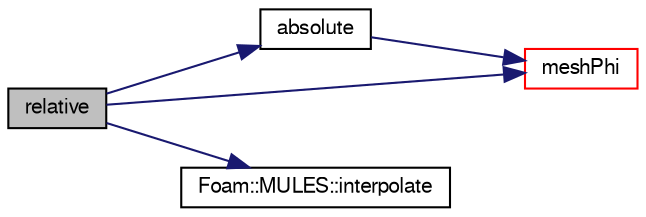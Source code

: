 digraph "relative"
{
  bgcolor="transparent";
  edge [fontname="FreeSans",fontsize="10",labelfontname="FreeSans",labelfontsize="10"];
  node [fontname="FreeSans",fontsize="10",shape=record];
  rankdir="LR";
  Node17548 [label="relative",height=0.2,width=0.4,color="black", fillcolor="grey75", style="filled", fontcolor="black"];
  Node17548 -> Node17549 [color="midnightblue",fontsize="10",style="solid",fontname="FreeSans"];
  Node17549 [label="absolute",height=0.2,width=0.4,color="black",URL="$a21134.html#ad0e401d18e49e4db619881bf6671d8bf",tooltip="Return the given relative flux in absolute form. "];
  Node17549 -> Node17550 [color="midnightblue",fontsize="10",style="solid",fontname="FreeSans"];
  Node17550 [label="meshPhi",height=0.2,width=0.4,color="red",URL="$a21134.html#a4de91c07f95262e698d486b45f6c2fe6"];
  Node17548 -> Node17553 [color="midnightblue",fontsize="10",style="solid",fontname="FreeSans"];
  Node17553 [label="Foam::MULES::interpolate",height=0.2,width=0.4,color="black",URL="$a21136.html#a4d62f21551985d814104861e7c1d9b4f"];
  Node17548 -> Node17550 [color="midnightblue",fontsize="10",style="solid",fontname="FreeSans"];
}
